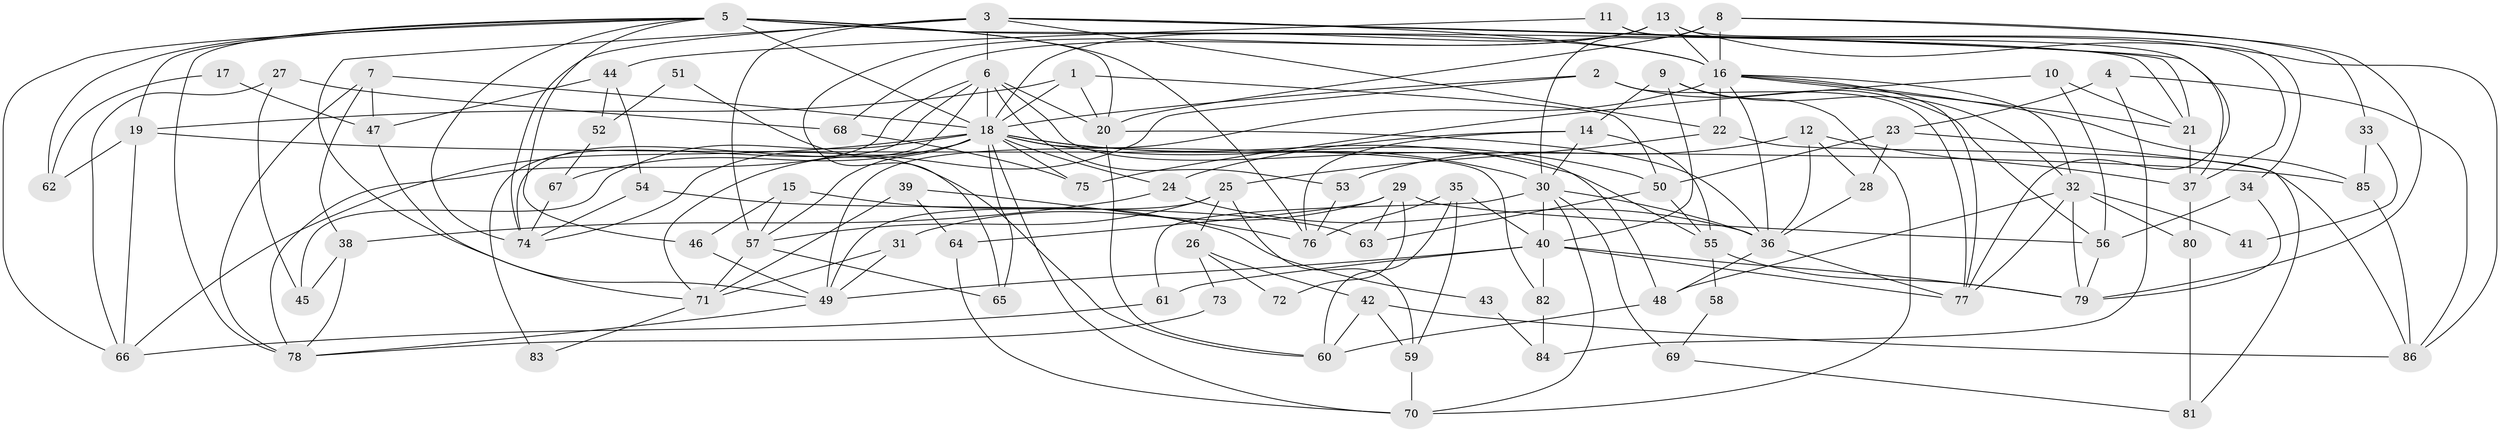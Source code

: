 // original degree distribution, {4: 0.29508196721311475, 5: 0.19672131147540983, 6: 0.11475409836065574, 3: 0.319672131147541, 2: 0.06557377049180328, 7: 0.00819672131147541}
// Generated by graph-tools (version 1.1) at 2025/51/03/04/25 22:51:19]
// undirected, 86 vertices, 193 edges
graph export_dot {
  node [color=gray90,style=filled];
  1;
  2;
  3;
  4;
  5;
  6;
  7;
  8;
  9;
  10;
  11;
  12;
  13;
  14;
  15;
  16;
  17;
  18;
  19;
  20;
  21;
  22;
  23;
  24;
  25;
  26;
  27;
  28;
  29;
  30;
  31;
  32;
  33;
  34;
  35;
  36;
  37;
  38;
  39;
  40;
  41;
  42;
  43;
  44;
  45;
  46;
  47;
  48;
  49;
  50;
  51;
  52;
  53;
  54;
  55;
  56;
  57;
  58;
  59;
  60;
  61;
  62;
  63;
  64;
  65;
  66;
  67;
  68;
  69;
  70;
  71;
  72;
  73;
  74;
  75;
  76;
  77;
  78;
  79;
  80;
  81;
  82;
  83;
  84;
  85;
  86;
  1 -- 18 [weight=1.0];
  1 -- 19 [weight=1.0];
  1 -- 20 [weight=1.0];
  1 -- 50 [weight=1.0];
  2 -- 18 [weight=1.0];
  2 -- 56 [weight=1.0];
  2 -- 71 [weight=1.0];
  2 -- 77 [weight=1.0];
  3 -- 6 [weight=2.0];
  3 -- 16 [weight=1.0];
  3 -- 21 [weight=1.0];
  3 -- 22 [weight=1.0];
  3 -- 37 [weight=1.0];
  3 -- 49 [weight=1.0];
  3 -- 57 [weight=1.0];
  3 -- 74 [weight=1.0];
  4 -- 23 [weight=1.0];
  4 -- 84 [weight=1.0];
  4 -- 86 [weight=1.0];
  5 -- 16 [weight=1.0];
  5 -- 18 [weight=2.0];
  5 -- 19 [weight=1.0];
  5 -- 20 [weight=1.0];
  5 -- 21 [weight=1.0];
  5 -- 46 [weight=1.0];
  5 -- 62 [weight=1.0];
  5 -- 66 [weight=1.0];
  5 -- 74 [weight=1.0];
  5 -- 76 [weight=1.0];
  5 -- 78 [weight=1.0];
  6 -- 18 [weight=1.0];
  6 -- 20 [weight=2.0];
  6 -- 48 [weight=1.0];
  6 -- 53 [weight=1.0];
  6 -- 74 [weight=1.0];
  6 -- 78 [weight=1.0];
  6 -- 83 [weight=1.0];
  7 -- 18 [weight=1.0];
  7 -- 38 [weight=1.0];
  7 -- 47 [weight=1.0];
  7 -- 78 [weight=1.0];
  8 -- 16 [weight=1.0];
  8 -- 20 [weight=1.0];
  8 -- 30 [weight=2.0];
  8 -- 33 [weight=1.0];
  8 -- 79 [weight=1.0];
  9 -- 14 [weight=1.0];
  9 -- 32 [weight=1.0];
  9 -- 40 [weight=1.0];
  9 -- 70 [weight=1.0];
  10 -- 21 [weight=1.0];
  10 -- 56 [weight=1.0];
  10 -- 75 [weight=1.0];
  11 -- 37 [weight=1.0];
  11 -- 44 [weight=1.0];
  11 -- 77 [weight=1.0];
  12 -- 28 [weight=1.0];
  12 -- 36 [weight=1.0];
  12 -- 37 [weight=1.0];
  12 -- 53 [weight=1.0];
  13 -- 16 [weight=1.0];
  13 -- 18 [weight=1.0];
  13 -- 34 [weight=1.0];
  13 -- 65 [weight=1.0];
  13 -- 68 [weight=1.0];
  13 -- 86 [weight=1.0];
  14 -- 24 [weight=1.0];
  14 -- 30 [weight=1.0];
  14 -- 55 [weight=1.0];
  14 -- 76 [weight=1.0];
  15 -- 43 [weight=1.0];
  15 -- 46 [weight=1.0];
  15 -- 57 [weight=1.0];
  16 -- 21 [weight=1.0];
  16 -- 22 [weight=2.0];
  16 -- 32 [weight=1.0];
  16 -- 36 [weight=1.0];
  16 -- 49 [weight=3.0];
  16 -- 77 [weight=1.0];
  16 -- 85 [weight=1.0];
  17 -- 47 [weight=1.0];
  17 -- 62 [weight=1.0];
  18 -- 24 [weight=1.0];
  18 -- 30 [weight=2.0];
  18 -- 45 [weight=1.0];
  18 -- 50 [weight=1.0];
  18 -- 55 [weight=1.0];
  18 -- 57 [weight=1.0];
  18 -- 65 [weight=1.0];
  18 -- 66 [weight=1.0];
  18 -- 67 [weight=1.0];
  18 -- 70 [weight=1.0];
  18 -- 74 [weight=1.0];
  18 -- 75 [weight=1.0];
  18 -- 82 [weight=1.0];
  19 -- 62 [weight=1.0];
  19 -- 66 [weight=1.0];
  19 -- 85 [weight=1.0];
  20 -- 36 [weight=2.0];
  20 -- 60 [weight=1.0];
  21 -- 37 [weight=1.0];
  22 -- 25 [weight=1.0];
  22 -- 86 [weight=1.0];
  23 -- 28 [weight=1.0];
  23 -- 50 [weight=1.0];
  23 -- 81 [weight=1.0];
  24 -- 36 [weight=1.0];
  24 -- 38 [weight=1.0];
  25 -- 26 [weight=1.0];
  25 -- 49 [weight=1.0];
  25 -- 57 [weight=1.0];
  25 -- 59 [weight=1.0];
  26 -- 42 [weight=1.0];
  26 -- 72 [weight=1.0];
  26 -- 73 [weight=1.0];
  27 -- 45 [weight=1.0];
  27 -- 66 [weight=1.0];
  27 -- 68 [weight=1.0];
  28 -- 36 [weight=1.0];
  29 -- 31 [weight=1.0];
  29 -- 56 [weight=1.0];
  29 -- 63 [weight=1.0];
  29 -- 64 [weight=1.0];
  29 -- 72 [weight=1.0];
  30 -- 36 [weight=1.0];
  30 -- 40 [weight=1.0];
  30 -- 61 [weight=1.0];
  30 -- 69 [weight=2.0];
  30 -- 70 [weight=1.0];
  31 -- 49 [weight=1.0];
  31 -- 71 [weight=1.0];
  32 -- 41 [weight=1.0];
  32 -- 48 [weight=1.0];
  32 -- 77 [weight=1.0];
  32 -- 79 [weight=1.0];
  32 -- 80 [weight=1.0];
  33 -- 41 [weight=1.0];
  33 -- 85 [weight=1.0];
  34 -- 56 [weight=1.0];
  34 -- 79 [weight=1.0];
  35 -- 40 [weight=1.0];
  35 -- 59 [weight=1.0];
  35 -- 60 [weight=1.0];
  35 -- 76 [weight=1.0];
  36 -- 48 [weight=1.0];
  36 -- 77 [weight=1.0];
  37 -- 80 [weight=1.0];
  38 -- 45 [weight=1.0];
  38 -- 78 [weight=1.0];
  39 -- 64 [weight=1.0];
  39 -- 71 [weight=1.0];
  39 -- 76 [weight=1.0];
  40 -- 49 [weight=1.0];
  40 -- 61 [weight=1.0];
  40 -- 77 [weight=1.0];
  40 -- 79 [weight=1.0];
  40 -- 82 [weight=1.0];
  42 -- 59 [weight=1.0];
  42 -- 60 [weight=1.0];
  42 -- 86 [weight=1.0];
  43 -- 84 [weight=1.0];
  44 -- 47 [weight=1.0];
  44 -- 52 [weight=1.0];
  44 -- 54 [weight=1.0];
  46 -- 49 [weight=1.0];
  47 -- 71 [weight=1.0];
  48 -- 60 [weight=1.0];
  49 -- 78 [weight=1.0];
  50 -- 55 [weight=1.0];
  50 -- 63 [weight=1.0];
  51 -- 52 [weight=1.0];
  51 -- 60 [weight=1.0];
  52 -- 67 [weight=1.0];
  53 -- 76 [weight=1.0];
  54 -- 63 [weight=1.0];
  54 -- 74 [weight=1.0];
  55 -- 58 [weight=1.0];
  55 -- 79 [weight=1.0];
  56 -- 79 [weight=1.0];
  57 -- 65 [weight=1.0];
  57 -- 71 [weight=1.0];
  58 -- 69 [weight=1.0];
  59 -- 70 [weight=1.0];
  61 -- 66 [weight=1.0];
  64 -- 70 [weight=1.0];
  67 -- 74 [weight=1.0];
  68 -- 75 [weight=1.0];
  69 -- 81 [weight=1.0];
  71 -- 83 [weight=1.0];
  73 -- 78 [weight=1.0];
  80 -- 81 [weight=1.0];
  82 -- 84 [weight=1.0];
  85 -- 86 [weight=1.0];
}
